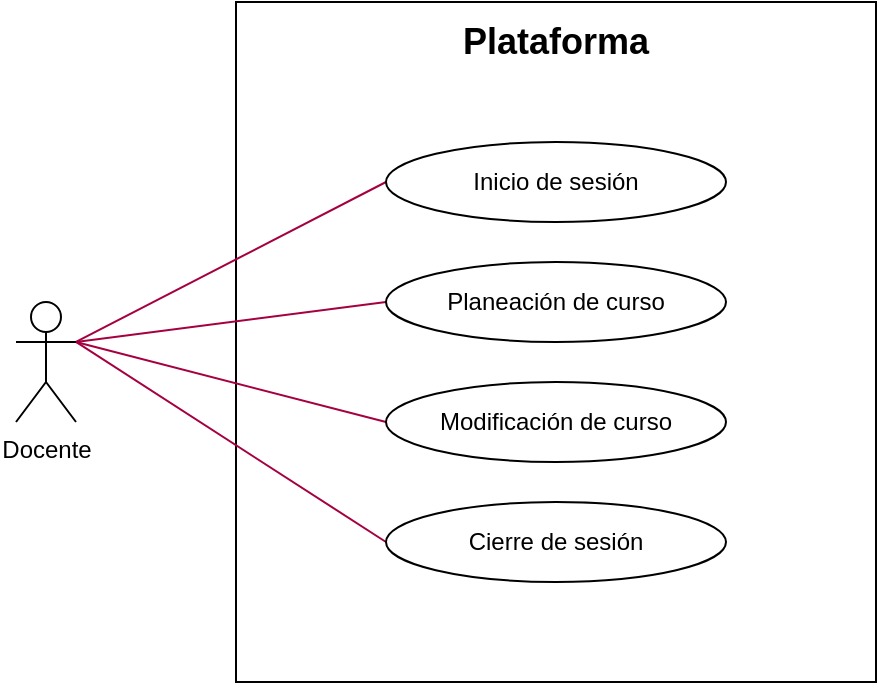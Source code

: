 <mxfile>
    <diagram id="OS3zGO3ZdES_rhzvPBVW" name="Page-1">
        <mxGraphModel dx="842" dy="610" grid="1" gridSize="10" guides="1" tooltips="1" connect="1" arrows="1" fold="1" page="1" pageScale="1" pageWidth="827" pageHeight="1169" math="0" shadow="0">
            <root>
                <mxCell id="0"/>
                <mxCell id="1" parent="0"/>
                <mxCell id="2" value="" style="rounded=0;whiteSpace=wrap;html=1;" vertex="1" parent="1">
                    <mxGeometry x="160" y="80" width="320" height="340" as="geometry"/>
                </mxCell>
                <mxCell id="9" style="rounded=0;orthogonalLoop=1;jettySize=auto;html=1;entryX=0;entryY=0.5;entryDx=0;entryDy=0;endArrow=none;endFill=0;exitX=1;exitY=0.333;exitDx=0;exitDy=0;exitPerimeter=0;fillColor=#d80073;strokeColor=#A50040;" edge="1" parent="1" source="3" target="5">
                    <mxGeometry relative="1" as="geometry"/>
                </mxCell>
                <mxCell id="10" style="edgeStyle=none;rounded=0;orthogonalLoop=1;jettySize=auto;html=1;entryX=0;entryY=0.5;entryDx=0;entryDy=0;endArrow=none;endFill=0;exitX=1;exitY=0.333;exitDx=0;exitDy=0;exitPerimeter=0;fillColor=#d80073;strokeColor=#A50040;" edge="1" parent="1" source="3" target="6">
                    <mxGeometry relative="1" as="geometry"/>
                </mxCell>
                <mxCell id="11" style="edgeStyle=none;rounded=0;orthogonalLoop=1;jettySize=auto;html=1;entryX=0;entryY=0.5;entryDx=0;entryDy=0;endArrow=none;endFill=0;exitX=1;exitY=0.333;exitDx=0;exitDy=0;exitPerimeter=0;fillColor=#d80073;strokeColor=#A50040;" edge="1" parent="1" source="3" target="7">
                    <mxGeometry relative="1" as="geometry"/>
                </mxCell>
                <mxCell id="12" style="edgeStyle=none;rounded=0;orthogonalLoop=1;jettySize=auto;html=1;entryX=0;entryY=0.5;entryDx=0;entryDy=0;endArrow=none;endFill=0;exitX=1;exitY=0.333;exitDx=0;exitDy=0;exitPerimeter=0;fillColor=#d80073;strokeColor=#A50040;" edge="1" parent="1" source="3" target="8">
                    <mxGeometry relative="1" as="geometry"/>
                </mxCell>
                <mxCell id="3" value="Docente" style="shape=umlActor;verticalLabelPosition=bottom;verticalAlign=top;html=1;outlineConnect=0;" vertex="1" parent="1">
                    <mxGeometry x="50" y="230" width="30" height="60" as="geometry"/>
                </mxCell>
                <mxCell id="4" value="&lt;font style=&quot;font-size: 18px&quot;&gt;&lt;b&gt;Plataforma&lt;/b&gt;&lt;/font&gt;" style="text;html=1;strokeColor=none;fillColor=none;align=center;verticalAlign=middle;whiteSpace=wrap;rounded=0;" vertex="1" parent="1">
                    <mxGeometry x="260" y="90" width="120" height="20" as="geometry"/>
                </mxCell>
                <mxCell id="5" value="Inicio de sesión" style="ellipse;whiteSpace=wrap;html=1;" vertex="1" parent="1">
                    <mxGeometry x="235" y="150" width="170" height="40" as="geometry"/>
                </mxCell>
                <mxCell id="6" value="Planeación de curso" style="ellipse;whiteSpace=wrap;html=1;" vertex="1" parent="1">
                    <mxGeometry x="235" y="210" width="170" height="40" as="geometry"/>
                </mxCell>
                <mxCell id="7" value="Modificación de curso" style="ellipse;whiteSpace=wrap;html=1;" vertex="1" parent="1">
                    <mxGeometry x="235" y="270" width="170" height="40" as="geometry"/>
                </mxCell>
                <mxCell id="8" value="Cierre de sesión" style="ellipse;whiteSpace=wrap;html=1;" vertex="1" parent="1">
                    <mxGeometry x="235" y="330" width="170" height="40" as="geometry"/>
                </mxCell>
            </root>
        </mxGraphModel>
    </diagram>
</mxfile>